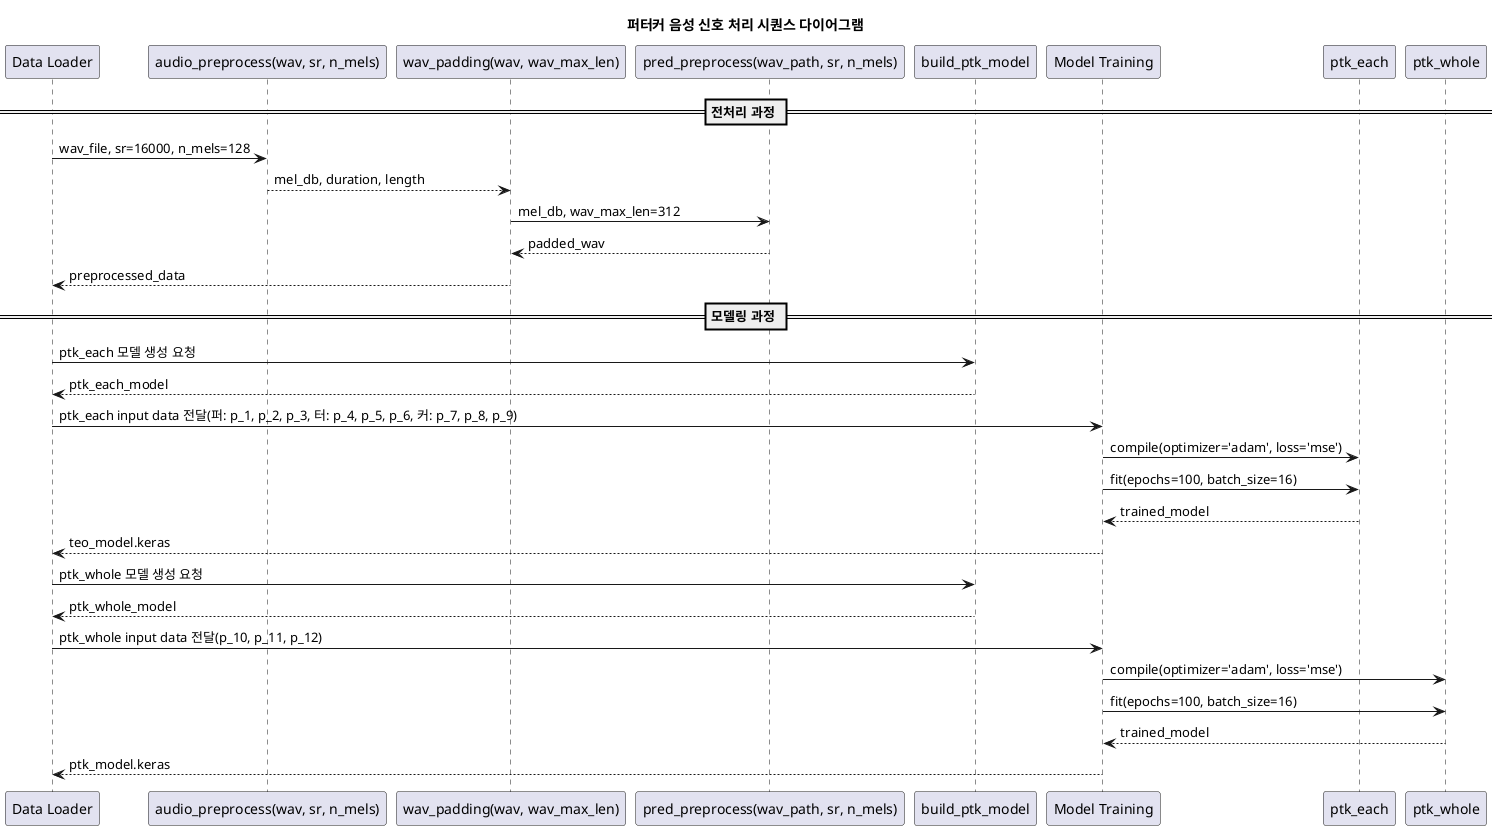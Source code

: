 @startuml ptk_sequence
title 퍼터커 음성 신호 처리 시퀀스 다이어그램

participant "Data Loader" as loader
participant "audio_preprocess(wav, sr, n_mels)" as audio_file_transformation
participant "wav_padding(wav, wav_max_len)" as padding
participant "pred_preprocess(wav_path, sr, n_mels)" as preprocess
participant "build_ptk_model" as model_builder
participant "Model Training" as training
participant "ptk_each" as each
participant "ptk_whole" as ptk

== 전처리 과정 ==

loader -> audio_file_transformation: wav_file, sr=16000, n_mels=128
audio_file_transformation --> padding: mel_db, duration, length

padding -> preprocess: mel_db, wav_max_len=312
preprocess --> padding: padded_wav
padding --> loader: preprocessed_data


== 모델링 과정 ==

loader -> model_builder: ptk_each 모델 생성 요청
model_builder --> loader: ptk_each_model
loader -> training: ptk_each input data 전달(퍼: p_1, p_2, p_3, 터: p_4, p_5, p_6, 커: p_7, p_8, p_9)


training -> each: compile(optimizer='adam', loss='mse')
training -> each: fit(epochs=100, batch_size=16)
each --> training: trained_model
training --> loader: teo_model.keras

loader -> model_builder: ptk_whole 모델 생성 요청
model_builder --> loader: ptk_whole_model
loader -> training: ptk_whole input data 전달(p_10, p_11, p_12)
training -> ptk: compile(optimizer='adam', loss='mse')
training -> ptk: fit(epochs=100, batch_size=16)
ptk --> training: trained_model
training --> loader: ptk_model.keras

@enduml